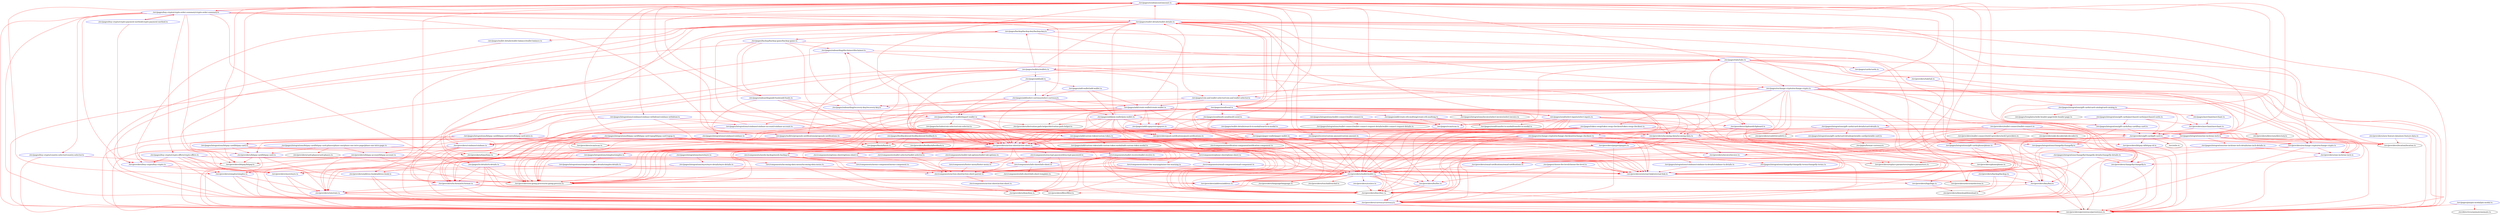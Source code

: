 digraph G {
  "./src/providers/currency/currency.ts" [ color = "blue" ];
  "./src/providers/persistence/persistence.ts";
  "./src/providers/wallet/wallet.ts" [ color = "blue" ];
  "./src/providers/on-going-process/on-going-process.ts";
  "./src/providers/bwc/bwc.ts";
  "./src/providers/rate/rate.ts" [ color = "blue" ];
  "./src/providers/tx-format/tx-format.ts" [ color = "blue" ];
  "./src/providers/key/key.ts" [ color = "blue" ];
  "./src/providers/address/address.ts" [ color = "blue" ];
  "./src/providers/fee/fee.ts" [ color = "blue" ];
  "./src/providers/touchid/touchid.ts";
  "./src/providers/language/language.ts";
  "./src/providers/filter/filter.ts";
  "./src/providers/logs/logs.ts" [ color = "blue" ];
  "./src/providers/zce/zce.ts" [ color = "blue" ];
  "./src/providers/gift-card/gift-card.ts" [ color = "blue" ];
  "./src/providers/location/location.ts";
  "./src/providers/time/time.ts";
  "./src/providers/email-notifications/email-notifications.ts" [ color = "blue" ];
  "./src/providers/bitpay-id/bitpay-id.ts" [ color = "blue" ];
  "./src/providers/invoice/invoice.ts" [ color = "blue" ];
  "./src/utils.ts";
  "./src/providers/incoming-data/incoming-data.ts" [ color = "blue" ];
  "./src/providers/external-link/external-link.ts" [ color = "blue" ];
  "./src/providers/action-sheet/action-sheet.ts" [ color = "blue" ];
  "./src/providers/paypro/paypro.ts" [ color = "blue" ];
  "./src/pages/wallet-details/wallet-details.ts" [ color = "blue" ];
  "./src/pages/send/amount/amount.ts" [ color = "blue" ];
  "./src/providers/address-book/address-book.ts" [ color = "blue" ];
  "./src/providers/exchange-crypto/exchange-crypto.ts" [ color = "blue" ];
  "./src/providers/buy-crypto/buy-crypto.ts" [ color = "blue" ];
  "./src/pages/backup/backup-key/backup-key.ts" [ color = "blue" ];
  "./src/pages/exchange-crypto/exchange-crypto.ts" [ color = "blue" ];
  "./src/pages/send/send.ts" [ color = "blue" ];
  "./src/pages/wallets/proposals-notifications/proposals-notifications.ts" [ color = "blue" ];
  "./src/pages/tx-details/tx-details.ts" [ color = "blue" ];
  "./src/pages/wallet-details/search-tx-modal/search-tx-modal.ts" [ color = "blue" ];
  "./src/pages/wallet-details/wallet-balance/wallet-balance.ts" [ color = "blue" ];
  "./src/providers/coinbase/coinbase.ts" [ color = "blue" ];
  "./src/providers/one-inch/one-inch.ts" [ color = "blue" ];
  "./src/providers/bitpay-card/bitpay-card.ts" [ color = "blue" ];
  "./src/providers/bitpay/bitpay.ts";
  "./src/providers/simplex/simplex.ts" [ color = "blue" ];
  "./src/providers/changelly/changelly.ts" [ color = "blue" ];
  "./src/providers/wyre/wyre.ts" [ color = "blue" ];
  "./src/pages/onboarding/disclaimer/disclaimer.ts" [ color = "blue" ];
  "./src/pages/tabs/tabs.ts" [ color = "blue" ];
  "./src/pages/integrations/bitpay-card/bitpay-card-intro/bitpay-card-intro.ts" [ color = "blue" ];
  "./src/providers/bitpay-account/bitpay-account.ts" [ color = "blue" ];
  "./src/providers/scan/scan.ts";
  "./src/pages/integrations/bitpay-card/bitpay-card.ts" [ color = "blue" ];
  "./src/pages/pin/pin-modal/pin-modal.ts" [ color = "blue" ];
  "./src/directives/animate/animate.ts";
  "./src/providers/replace-parameters/replace-parameters.ts";
  "./src/pages/add/create-wallet/create-wallet.ts" [ color = "blue" ];
  "./src/providers/push-notifications/push-notifications.ts" [ color = "blue" ];
  "./src/providers/derivation-path-helper/derivation-path-helper.ts";
  "./src/pages/add/copayers/copayers.ts" [ color = "blue" ];
  "./src/pages/add/create-eth-multisig/create-eth-multisig.ts" [ color = "blue" ];
  "./src/pages/integrations/bitpay-card/bitpay-card-phases/phase-one/phase-one-intro-page/phase-one-intro-page.ts" [ color = "blue" ];
  "./src/providers/card-phases/card-phases.ts";
  "./src/providers/wallet-connect/wallet-connect.ts" [ color = "blue" ];
  "./src/providers/wallet-connect/web3-providers/web3-providers.ts";
  "./src/providers/abi-decoder/abi-decoder.ts";
  "./src/pages/scan/scan.ts" [ color = "blue" ];
  "./src/providers/clipboard/clipboard.ts" [ color = "blue" ];
  "./src/pages/coin-and-wallet-selector/coin-and-wallet-selector.ts" [ color = "blue" ];
  "./src/pages/integrations/gift-cards/card-catalog/card-catalog.ts" [ color = "blue" ];
  "./src/providers/tab/tab.ts" [ color = "blue" ];
  "./src/pages/cards/cards.ts" [ color = "blue" ];
  "./src/pages/wallets/wallets.ts" [ color = "blue" ];
  "./src/pages/buy-crypto/crypto-order-summary/crypto-order-summary.ts" [ color = "blue" ];
  "./src/pages/add/select-currency/select-currency.ts" [ color = "blue" ];
  "./src/pages/buy-crypto/country-selector/country-selector.ts" [ color = "blue" ];
  "./src/pages/buy-crypto/crypto-offers/crypto-offers.ts" [ color = "blue" ];
  "./src/pages/buy-crypto/crypto-payment-method/crypto-payment-method.ts" [ color = "blue" ];
  "./src/providers/new-feature-data/new-feature-data.ts" [ color = "blue" ];
  "./src/pages/backup/backup-game/backup-game.ts" [ color = "blue" ];
  "./src/pages/onboarding/add-funds/add-funds.ts" [ color = "blue" ];
  "./src/pages/integrations/coinbase/coinbase-account/coinbase-account.ts" [ color = "blue" ];
  "./src/pages/add/add.ts" [ color = "blue" ];
  "./src/providers/electron/electron.ts";
  "./src/pages/integrations/gift-cards/phone/phone.ts" [ color = "blue" ];
  "./src/pages/integrations/bitpay-card/bitpay-card-topup/bitpay-card-topup.ts" [ color = "blue" ];
  "./src/pages/receive/custom-amount/custom-amount.ts" [ color = "blue" ];
  "./src/pages/integrations/coinbase/coinbase-withdraw/coinbase-withdraw.ts" [ color = "blue" ];
  "./src/pages/add/import-wallet/import-wallet.ts" [ color = "blue" ];
  "./src/pages/includes/coin-selector/coin-selector.ts";
  "./src/pages/add/join-wallet/join-wallet.ts" [ color = "blue" ];
  "./src/pages/onboarding/recovery-key/recovery-key.ts" [ color = "blue" ];
  "./src/pages/add/custom-token/custom-token.ts" [ color = "blue" ];
  "./src/pages/integrations/changelly/changelly.ts" [ color = "blue" ];
  "./src/pages/integrations/one-inch/one-inch.ts" [ color = "blue" ];
  "./src/pages/exchange-crypto/exchange-checkout/exchange-checkout.ts" [ color = "blue" ];
  "./src/pages/token-swap/token-swap-checkout/token-swap-checkout.ts" [ color = "blue" ];
  "./src/pages/integrations/coinbase/coinbase.ts" [ color = "blue" ];
  "./src/pages/integrations/simplex/simplex.ts" [ color = "blue" ];
  "./src/pages/integrations/invoice/select-invoice/select-invoice.ts";
  "./src/pages/paper-wallet/paper-wallet.ts" [ color = "blue" ];
  "./src/pages/send/select-inputs/select-inputs.ts" [ color = "blue" ];
  "./src/pages/send/multi-send/multi-send.ts" [ color = "blue" ];
  "./src/pages/finish/finish.ts";
  "./src/components/incoming-data-menu/incoming-data-menu.ts" [ color = "blue" ];
  "./src/components/action-sheet/action-sheet-parent.ts" [ color = "blue" ];
  "./src/components/wallet-receive/wallet-receive.ts" [ color = "blue" ];
  "./src/providers/dom/dom.ts";
  "./src/components/info-sheet/info-sheet.ts" [ color = "blue" ];
  "./src/pages/choose-fee-level/choose-fee-level.ts" [ color = "blue" ];
  "./src/pages/send/transfer-to-modal/transfer-to-modal.ts";
  "./src/pages/integrations/changelly/changelly-terms/changelly-terms.ts" [ color = "blue" ];
  "./src/components/info-sheet/info-sheet-template.ts";
  "./src/pages/integrations/gift-cards/card-details/card-details.ts" [ color = "blue" ];
  "./src/providers/confetti/confetti.ts";
  "./src/pages/integrations/gift-cards/card-details/printable-card/printable-card.ts" [ color = "blue" ];
  "./src/pages/integrations/simplex/simplex-details/simplex-details.ts" [ color = "blue" ];
  "./src/pages/integrations/changelly/changelly-details/changelly-details.ts" [ color = "blue" ];
  "./src/pages/integrations/one-inch/one-inch-details/one-inch-details.ts" [ color = "blue" ];
  "./src/providers/phone/phone.ts";
  "./src/pages/integrations/wyre/wyre.ts" [ color = "blue" ];
  "./src/pages/integrations/wyre/wyre-details/wyre-details.ts" [ color = "blue" ];
  "./src/pages/feedback/send-feedback/send-feedback.ts" [ color = "blue" ];
  "./src/providers/feedback/feedback.ts";
  "./src/components/email-component/email-component.ts" [ color = "blue" ];
  "./src/components/encrypt-password/encrypt-password.ts" [ color = "blue" ];
  "./src/components/miner-fee-warning/miner-fee-warning.ts" [ color = "blue" ];
  "./src/pages/integrations/coinbase/coinbase-tx-details/coinbase-tx-details.ts" [ color = "blue" ];
  "./src/pages/add/custom-token/add-custom-token-modal/add-custom-token-modal.ts";
  "./src/components/notification-component/notification-component.ts";
  "./src/providers/backup/backup.ts" [ color = "blue" ];
  "./src/providers/download/download.ts";
  "./src/pages/integrations/gift-cards/buy-card/buy-card.ts" [ color = "blue" ];
  "./src/providers/merchant/merchant.ts" [ color = "blue" ];
  "./src/providers/directory/directory.ts";
  "./src/pages/integrations/gift-cards/purchased-cards/purchased-cards.ts" [ color = "blue" ];
  "./src/pages/merchant/merchant.ts" [ color = "blue" ];
  "./src/pages/templates/wide-header-page/wide-header-page.ts";
  "./src/components/footer-menu/footer-menu.ts" [ color = "blue" ];
  "./src/components/memo-component/memo-component.ts" [ color = "blue" ];
  "./src/components/needs-backup/needs-backup.ts" [ color = "blue" ];
  "./src/components/options-sheet/options-sheet.ts" [ color = "blue" ];
  "./src/components/phone-sheet/phone-sheet.ts" [ color = "blue" ];
  "./src/components/wallet-selector/wallet-selector.ts" [ color = "blue" ];
  "./src/components/wallet-tab-options/wallet-tab-options.ts" [ color = "blue" ];
  "./src/pages/integrations/wallet-connect/wallet-connect.ts" [ color = "blue" ];
  "./src/pages/integrations/wallet-connect/wallet-connect-request-details/wallet-connect-request-details.ts";
  "./src/pages/add-wallet/add-wallet.ts" [ color = "blue" ];
  "./src/components/action-sheet/action-sheet.ts" [ color = "blue" ];
  "./src/pipes/format-currency.ts";
  "./src/providers/currency/currency.ts" -> "./src/providers/persistence/persistence.ts" [ color = "red" ];
  "./src/providers/wallet/wallet.ts" -> "./src/providers/persistence/persistence.ts" [ color = "red" ];
  "./src/providers/wallet/wallet.ts" -> "./src/providers/currency/currency.ts" [ color = "red" ];
  "./src/providers/wallet/wallet.ts" -> "./src/providers/on-going-process/on-going-process.ts" [ color = "red" ];
  "./src/providers/wallet/wallet.ts" -> "./src/providers/bwc/bwc.ts" [ color = "red" ];
  "./src/providers/wallet/wallet.ts" -> "./src/providers/rate/rate.ts" [ color = "red" ];
  "./src/providers/wallet/wallet.ts" -> "./src/providers/tx-format/tx-format.ts" [ color = "red" ];
  "./src/providers/wallet/wallet.ts" -> "./src/providers/key/key.ts" [ color = "red" ];
  "./src/providers/wallet/wallet.ts" -> "./src/providers/address/address.ts" [ color = "red" ];
  "./src/providers/wallet/wallet.ts" -> "./src/providers/fee/fee.ts" [ color = "red" ];
  "./src/providers/wallet/wallet.ts" -> "./src/providers/touchid/touchid.ts" [ color = "red" ];
  "./src/providers/wallet/wallet.ts" -> "./src/providers/language/language.ts" [ color = "red" ];
  "./src/providers/wallet/wallet.ts" -> "./src/providers/filter/filter.ts" [ color = "red" ];
  "./src/providers/wallet/wallet.ts" -> "./src/providers/logs/logs.ts" [ color = "red" ];
  "./src/providers/wallet/wallet.ts" -> "./src/providers/zce/zce.ts" [ color = "red" ];
  "./src/providers/gift-card/gift-card.ts" -> "./src/providers/persistence/persistence.ts" [ color = "red" ];
  "./src/providers/gift-card/gift-card.ts" -> "./src/providers/location/location.ts" [ color = "red" ];
  "./src/providers/gift-card/gift-card.ts" -> "./src/providers/time/time.ts" [ color = "red" ];
  "./src/providers/gift-card/gift-card.ts" -> "./src/providers/email-notifications/email-notifications.ts" [ color = "red" ];
  "./src/providers/gift-card/gift-card.ts" -> "./src/providers/bitpay-id/bitpay-id.ts" [ color = "red" ];
  "./src/providers/gift-card/gift-card.ts" -> "./src/providers/invoice/invoice.ts" [ color = "red" ];
  "./src/providers/gift-card/gift-card.ts" -> "./src/utils.ts" [ color = "red" ];
  "./src/providers/key/key.ts" -> "./src/providers/persistence/persistence.ts" [ color = "red" ];
  "./src/providers/key/key.ts" -> "./src/providers/bwc/bwc.ts" [ color = "red" ];
  "./src/providers/incoming-data/incoming-data.ts" -> "./src/providers/persistence/persistence.ts" [ color = "red" ];
  "./src/providers/incoming-data/incoming-data.ts" -> "./src/providers/currency/currency.ts" [ color = "red" ];
  "./src/providers/incoming-data/incoming-data.ts" -> "./src/providers/external-link/external-link.ts" [ color = "red" ];
  "./src/providers/incoming-data/incoming-data.ts" -> "./src/providers/action-sheet/action-sheet.ts" [ color = "red" ];
  "./src/providers/incoming-data/incoming-data.ts" -> "./src/providers/on-going-process/on-going-process.ts" [ color = "red" ];
  "./src/providers/incoming-data/incoming-data.ts" -> "./src/providers/bwc/bwc.ts" [ color = "red" ];
  "./src/providers/incoming-data/incoming-data.ts" -> "./src/providers/paypro/paypro.ts" [ color = "red" ];
  "./src/providers/incoming-data/incoming-data.ts" -> "./src/providers/bitpay-id/bitpay-id.ts" [ color = "red" ];
  "./src/providers/incoming-data/incoming-data.ts" -> "./src/providers/invoice/invoice.ts" [ color = "red" ];
  "./src/pages/wallet-details/wallet-details.ts" -> "./src/providers/persistence/persistence.ts" [ color = "red" ];
  "./src/pages/wallet-details/wallet-details.ts" -> "./src/providers/currency/currency.ts" [ color = "red" ];
  "./src/pages/wallet-details/wallet-details.ts" -> "./src/providers/external-link/external-link.ts" [ color = "red" ];
  "./src/pages/wallet-details/wallet-details.ts" -> "./src/providers/wallet/wallet.ts" [ color = "red" ];
  "./src/pages/wallet-details/wallet-details.ts" -> "./src/providers/gift-card/gift-card.ts" [ color = "red" ];
  "./src/pages/wallet-details/wallet-details.ts" -> "./src/pages/send/amount/amount.ts" [ color = "red" ];
  "./src/pages/wallet-details/wallet-details.ts" -> "./src/providers/address-book/address-book.ts" [ color = "red" ];
  "./src/pages/wallet-details/wallet-details.ts" -> "./src/providers/exchange-crypto/exchange-crypto.ts" [ color = "red" ];
  "./src/pages/wallet-details/wallet-details.ts" -> "./src/providers/location/location.ts" [ color = "red" ];
  "./src/pages/wallet-details/wallet-details.ts" -> "./src/providers/time/time.ts" [ color = "red" ];
  "./src/pages/wallet-details/wallet-details.ts" -> "./src/providers/buy-crypto/buy-crypto.ts" [ color = "red" ];
  "./src/pages/wallet-details/wallet-details.ts" -> "./src/pages/backup/backup-key/backup-key.ts" [ color = "red" ];
  "./src/pages/wallet-details/wallet-details.ts" -> "./src/pages/exchange-crypto/exchange-crypto.ts" [ color = "red" ];
  "./src/pages/wallet-details/wallet-details.ts" -> "./src/pages/send/send.ts" [ color = "red" ];
  "./src/pages/wallet-details/wallet-details.ts" -> "./src/pages/wallets/proposals-notifications/proposals-notifications.ts" [ color = "red" ];
  "./src/pages/wallet-details/wallet-details.ts" -> "./src/pages/tx-details/tx-details.ts" [ color = "red" ];
  "./src/pages/wallet-details/wallet-details.ts" -> "./src/pages/wallet-details/search-tx-modal/search-tx-modal.ts" [ color = "red" ];
  "./src/pages/wallet-details/wallet-details.ts" -> "./src/pages/wallet-details/wallet-balance/wallet-balance.ts" [ color = "red" ];
  "./src/providers/address-book/address-book.ts" -> "./src/providers/persistence/persistence.ts" [ color = "red" ];
  "./src/providers/address-book/address-book.ts" -> "./src/providers/currency/currency.ts" [ color = "red" ];
  "./src/providers/address-book/address-book.ts" -> "./src/providers/address/address.ts" [ color = "red" ];
  "./src/providers/coinbase/coinbase.ts" -> "./src/providers/persistence/persistence.ts" [ color = "red" ];
  "./src/providers/coinbase/coinbase.ts" -> "./src/providers/currency/currency.ts" [ color = "red" ];
  "./src/providers/coinbase/coinbase.ts" -> "./src/providers/rate/rate.ts" [ color = "red" ];
  "./src/providers/coinbase/coinbase.ts" -> "./src/providers/tx-format/tx-format.ts" [ color = "red" ];
  "./src/providers/one-inch/one-inch.ts" -> "./src/providers/persistence/persistence.ts" [ color = "red" ];
  "./src/providers/bitpay-card/bitpay-card.ts" -> "./src/providers/persistence/persistence.ts" [ color = "red" ];
  "./src/providers/bitpay-card/bitpay-card.ts" -> "./src/providers/on-going-process/on-going-process.ts" [ color = "red" ];
  "./src/providers/bitpay-card/bitpay-card.ts" -> "./src/providers/bitpay/bitpay.ts" [ color = "red" ];
  "./src/providers/simplex/simplex.ts" -> "./src/providers/persistence/persistence.ts" [ color = "red" ];
  "./src/providers/simplex/simplex.ts" -> "./src/providers/currency/currency.ts" [ color = "red" ];
  "./src/providers/simplex/simplex.ts" -> "./src/providers/rate/rate.ts" [ color = "red" ];
  "./src/providers/changelly/changelly.ts" -> "./src/providers/persistence/persistence.ts" [ color = "red" ];
  "./src/providers/wyre/wyre.ts" -> "./src/providers/persistence/persistence.ts" [ color = "red" ];
  "./src/providers/wyre/wyre.ts" -> "./src/providers/rate/rate.ts" [ color = "red" ];
  "./src/pages/onboarding/disclaimer/disclaimer.ts" -> "./src/providers/persistence/persistence.ts" [ color = "red" ];
  "./src/pages/onboarding/disclaimer/disclaimer.ts" -> "./src/providers/external-link/external-link.ts" [ color = "red" ];
  "./src/pages/onboarding/disclaimer/disclaimer.ts" -> "./src/pages/tabs/tabs.ts" [ color = "red" ];
  "./src/pages/integrations/bitpay-card/bitpay-card-intro/bitpay-card-intro.ts" -> "./src/providers/persistence/persistence.ts" [ color = "red" ];
  "./src/pages/integrations/bitpay-card/bitpay-card-intro/bitpay-card-intro.ts" -> "./src/providers/external-link/external-link.ts" [ color = "red" ];
  "./src/pages/integrations/bitpay-card/bitpay-card-intro/bitpay-card-intro.ts" -> "./src/providers/bitpay-card/bitpay-card.ts" [ color = "red" ];
  "./src/pages/integrations/bitpay-card/bitpay-card-intro/bitpay-card-intro.ts" -> "./src/providers/bitpay-account/bitpay-account.ts" [ color = "red" ];
  "./src/pages/integrations/bitpay-card/bitpay-card-intro/bitpay-card-intro.ts" -> "./src/providers/scan/scan.ts" [ color = "red" ];
  "./src/pages/integrations/bitpay-card/bitpay-card-intro/bitpay-card-intro.ts" -> "./src/pages/integrations/bitpay-card/bitpay-card.ts" [ color = "red" ];
  "./src/pages/pin/pin-modal/pin-modal.ts" -> "./src/providers/persistence/persistence.ts" [ color = "red" ];
  "./src/pages/pin/pin-modal/pin-modal.ts" -> "./src/directives/animate/animate.ts" [ color = "red" ];
  "./src/providers/bitpay-account/bitpay-account.ts" -> "./src/providers/persistence/persistence.ts" [ color = "red" ];
  "./src/providers/bitpay-account/bitpay-account.ts" -> "./src/providers/on-going-process/on-going-process.ts" [ color = "red" ];
  "./src/providers/bitpay-account/bitpay-account.ts" -> "./src/providers/replace-parameters/replace-parameters.ts" [ color = "red" ];
  "./src/providers/bitpay-account/bitpay-account.ts" -> "./src/providers/bitpay/bitpay.ts" [ color = "red" ];
  "./src/providers/bitpay-id/bitpay-id.ts" -> "./src/providers/persistence/persistence.ts" [ color = "red" ];
  "./src/providers/invoice/invoice.ts" -> "./src/providers/persistence/persistence.ts" [ color = "red" ];
  "./src/providers/invoice/invoice.ts" -> "./src/providers/email-notifications/email-notifications.ts" [ color = "red" ];
  "./src/pages/add/create-wallet/create-wallet.ts" -> "./src/providers/persistence/persistence.ts" [ color = "red" ];
  "./src/pages/add/create-wallet/create-wallet.ts" -> "./src/providers/currency/currency.ts" [ color = "red" ];
  "./src/pages/add/create-wallet/create-wallet.ts" -> "./src/providers/external-link/external-link.ts" [ color = "red" ];
  "./src/pages/add/create-wallet/create-wallet.ts" -> "./src/providers/action-sheet/action-sheet.ts" [ color = "red" ];
  "./src/pages/add/create-wallet/create-wallet.ts" -> "./src/providers/on-going-process/on-going-process.ts" [ color = "red" ];
  "./src/pages/add/create-wallet/create-wallet.ts" -> "./src/providers/wallet/wallet.ts" [ color = "red" ];
  "./src/pages/add/create-wallet/create-wallet.ts" -> "./src/providers/bwc/bwc.ts" [ color = "red" ];
  "./src/pages/add/create-wallet/create-wallet.ts" -> "./src/providers/push-notifications/push-notifications.ts" [ color = "red" ];
  "./src/pages/add/create-wallet/create-wallet.ts" -> "./src/pages/wallet-details/wallet-details.ts" [ color = "red" ];
  "./src/pages/add/create-wallet/create-wallet.ts" -> "./src/providers/derivation-path-helper/derivation-path-helper.ts" [ color = "red" ];
  "./src/pages/add/create-wallet/create-wallet.ts" -> "./src/pages/add/copayers/copayers.ts" [ color = "red" ];
  "./src/pages/add/create-wallet/create-wallet.ts" -> "./src/pages/add/create-eth-multisig/create-eth-multisig.ts" [ color = "red" ];
  "./src/pages/integrations/bitpay-card/bitpay-card-phases/phase-one/phase-one-intro-page/phase-one-intro-page.ts" -> "./src/providers/persistence/persistence.ts" [ color = "red" ];
  "./src/pages/integrations/bitpay-card/bitpay-card-phases/phase-one/phase-one-intro-page/phase-one-intro-page.ts" -> "./src/providers/external-link/external-link.ts" [ color = "red" ];
  "./src/pages/integrations/bitpay-card/bitpay-card-phases/phase-one/phase-one-intro-page/phase-one-intro-page.ts" -> "./src/providers/bitpay-card/bitpay-card.ts" [ color = "red" ];
  "./src/pages/integrations/bitpay-card/bitpay-card-phases/phase-one/phase-one-intro-page/phase-one-intro-page.ts" -> "./src/providers/bitpay-account/bitpay-account.ts" [ color = "red" ];
  "./src/pages/integrations/bitpay-card/bitpay-card-phases/phase-one/phase-one-intro-page/phase-one-intro-page.ts" -> "./src/providers/card-phases/card-phases.ts" [ color = "red" ];
  "./src/providers/wallet-connect/wallet-connect.ts" -> "./src/providers/persistence/persistence.ts" [ color = "red" ];
  "./src/providers/wallet-connect/wallet-connect.ts" -> "./src/providers/wallet/wallet.ts" [ color = "red" ];
  "./src/providers/wallet-connect/wallet-connect.ts" -> "./src/providers/bwc/bwc.ts" [ color = "red" ];
  "./src/providers/wallet-connect/wallet-connect.ts" -> "./src/providers/key/key.ts" [ color = "red" ];
  "./src/providers/wallet-connect/wallet-connect.ts" -> "./src/providers/incoming-data/incoming-data.ts" [ color = "red" ];
  "./src/providers/wallet-connect/wallet-connect.ts" -> "./src/providers/one-inch/one-inch.ts" [ color = "red" ];
  "./src/providers/wallet-connect/wallet-connect.ts" -> "./src/providers/wallet-connect/web3-providers/web3-providers.ts" [ color = "red" ];
  "./src/providers/wallet-connect/wallet-connect.ts" -> "./src/providers/abi-decoder/abi-decoder.ts" [ color = "red" ];
  "./src/pages/tabs/tabs.ts" -> "./src/providers/persistence/persistence.ts" [ color = "red" ];
  "./src/pages/tabs/tabs.ts" -> "./src/providers/action-sheet/action-sheet.ts" [ color = "red" ];
  "./src/pages/tabs/tabs.ts" -> "./src/providers/wallet/wallet.ts" [ color = "red" ];
  "./src/pages/tabs/tabs.ts" -> "./src/providers/rate/rate.ts" [ color = "red" ];
  "./src/pages/tabs/tabs.ts" -> "./src/pages/send/amount/amount.ts" [ color = "red" ];
  "./src/pages/tabs/tabs.ts" -> "./src/pages/scan/scan.ts" [ color = "red" ];
  "./src/pages/tabs/tabs.ts" -> "./src/providers/clipboard/clipboard.ts" [ color = "red" ];
  "./src/pages/tabs/tabs.ts" -> "./src/providers/location/location.ts" [ color = "red" ];
  "./src/pages/tabs/tabs.ts" -> "./src/pages/exchange-crypto/exchange-crypto.ts" [ color = "red" ];
  "./src/pages/tabs/tabs.ts" -> "./src/pages/coin-and-wallet-selector/coin-and-wallet-selector.ts" [ color = "red" ];
  "./src/pages/tabs/tabs.ts" -> "./src/pages/integrations/gift-cards/card-catalog/card-catalog.ts" [ color = "red" ];
  "./src/pages/tabs/tabs.ts" -> "./src/providers/tab/tab.ts" [ color = "red" ];
  "./src/pages/tabs/tabs.ts" -> "./src/pages/cards/cards.ts" [ color = "red" ];
  "./src/pages/tabs/tabs.ts" -> "./src/pages/wallets/wallets.ts" [ color = "red" ];
  "./src/pages/buy-crypto/crypto-order-summary/crypto-order-summary.ts" -> "./src/providers/persistence/persistence.ts" [ color = "red" ];
  "./src/pages/buy-crypto/crypto-order-summary/crypto-order-summary.ts" -> "./src/providers/currency/currency.ts" [ color = "red" ];
  "./src/pages/buy-crypto/crypto-order-summary/crypto-order-summary.ts" -> "./src/providers/action-sheet/action-sheet.ts" [ color = "red" ];
  "./src/pages/buy-crypto/crypto-order-summary/crypto-order-summary.ts" -> "./src/providers/on-going-process/on-going-process.ts" [ color = "red" ];
  "./src/pages/buy-crypto/crypto-order-summary/crypto-order-summary.ts" -> "./src/providers/wallet/wallet.ts" [ color = "red" ];
  "./src/pages/buy-crypto/crypto-order-summary/crypto-order-summary.ts" -> "./src/pages/send/amount/amount.ts" [ color = "red" ];
  "./src/pages/buy-crypto/crypto-order-summary/crypto-order-summary.ts" -> "./src/pages/wallet-details/wallet-details.ts" [ color = "red" ];
  "./src/pages/buy-crypto/crypto-order-summary/crypto-order-summary.ts" -> "./src/providers/bitpay/bitpay.ts" [ color = "red" ];
  "./src/pages/buy-crypto/crypto-order-summary/crypto-order-summary.ts" -> "./src/pages/add/select-currency/select-currency.ts" [ color = "red" ];
  "./src/pages/buy-crypto/crypto-order-summary/crypto-order-summary.ts" -> "./src/providers/buy-crypto/buy-crypto.ts" [ color = "red" ];
  "./src/pages/buy-crypto/crypto-order-summary/crypto-order-summary.ts" -> "./src/pages/coin-and-wallet-selector/coin-and-wallet-selector.ts" [ color = "red" ];
  "./src/pages/buy-crypto/crypto-order-summary/crypto-order-summary.ts" -> "./src/pages/buy-crypto/country-selector/country-selector.ts" [ color = "red" ];
  "./src/pages/buy-crypto/crypto-order-summary/crypto-order-summary.ts" -> "./src/pages/buy-crypto/crypto-offers/crypto-offers.ts" [ color = "red" ];
  "./src/pages/buy-crypto/crypto-order-summary/crypto-order-summary.ts" -> "./src/pages/buy-crypto/crypto-payment-method/crypto-payment-method.ts" [ color = "red" ];
  "./src/providers/new-feature-data/new-feature-data.ts" -> "./src/providers/persistence/persistence.ts" [ color = "red" ];
  "./src/providers/new-feature-data/new-feature-data.ts" -> "./src/providers/location/location.ts" [ color = "red" ];
  "./src/pages/backup/backup-game/backup-game.ts" -> "./src/providers/persistence/persistence.ts" [ color = "red" ];
  "./src/pages/backup/backup-game/backup-game.ts" -> "./src/providers/action-sheet/action-sheet.ts" [ color = "red" ];
  "./src/pages/backup/backup-game/backup-game.ts" -> "./src/providers/bwc/bwc.ts" [ color = "red" ];
  "./src/pages/backup/backup-game/backup-game.ts" -> "./src/providers/key/key.ts" [ color = "red" ];
  "./src/pages/backup/backup-game/backup-game.ts" -> "./src/pages/onboarding/disclaimer/disclaimer.ts" [ color = "red" ];
  "./src/pages/backup/backup-game/backup-game.ts" -> "./src/pages/onboarding/add-funds/add-funds.ts" [ color = "red" ];
  "./src/pages/cards/cards.ts" -> "./src/providers/persistence/persistence.ts" [ color = "red" ];
  "./src/pages/buy-crypto/country-selector/country-selector.ts" -> "./src/providers/persistence/persistence.ts" [ color = "red" ];
  "./src/pages/buy-crypto/country-selector/country-selector.ts" -> "./src/providers/bitpay/bitpay.ts" [ color = "red" ];
  "./src/pages/wallets/wallets.ts" -> "./src/providers/persistence/persistence.ts" [ color = "red" ];
  "./src/pages/wallets/wallets.ts" -> "./src/providers/action-sheet/action-sheet.ts" [ color = "red" ];
  "./src/pages/wallets/wallets.ts" -> "./src/pages/wallet-details/wallet-details.ts" [ color = "red" ];
  "./src/pages/wallets/wallets.ts" -> "./src/providers/coinbase/coinbase.ts" [ color = "red" ];
  "./src/pages/wallets/wallets.ts" -> "./src/pages/add/copayers/copayers.ts" [ color = "red" ];
  "./src/pages/wallets/wallets.ts" -> "./src/pages/backup/backup-key/backup-key.ts" [ color = "red" ];
  "./src/pages/wallets/wallets.ts" -> "./src/pages/integrations/coinbase/coinbase-account/coinbase-account.ts" [ color = "red" ];
  "./src/pages/wallets/wallets.ts" -> "./src/pages/add/add.ts" [ color = "red" ];
  "./src/pages/wallets/wallets.ts" -> "./src/pages/wallets/proposals-notifications/proposals-notifications.ts" [ color = "red" ];
  "./src/providers/rate/rate.ts" -> "./src/providers/currency/currency.ts" [ color = "red" ];
  "./src/providers/tx-format/tx-format.ts" -> "./src/providers/currency/currency.ts" [ color = "red" ];
  "./src/providers/tx-format/tx-format.ts" -> "./src/providers/bwc/bwc.ts" [ color = "red" ];
  "./src/providers/tx-format/tx-format.ts" -> "./src/providers/rate/rate.ts" [ color = "red" ];
  "./src/providers/tx-format/tx-format.ts" -> "./src/providers/filter/filter.ts" [ color = "red" ];
  "./src/pages/send/amount/amount.ts" -> "./src/providers/currency/currency.ts" [ color = "red" ];
  "./src/pages/send/amount/amount.ts" -> "./src/providers/rate/rate.ts" [ color = "red" ];
  "./src/pages/send/amount/amount.ts" -> "./src/providers/tx-format/tx-format.ts" [ color = "red" ];
  "./src/pages/send/amount/amount.ts" -> "./src/providers/gift-card/gift-card.ts" [ color = "red" ];
  "./src/pages/send/amount/amount.ts" -> "./src/providers/simplex/simplex.ts" [ color = "red" ];
  "./src/pages/send/amount/amount.ts" -> "./src/providers/filter/filter.ts" [ color = "red" ];
  "./src/pages/send/amount/amount.ts" -> "./src/providers/electron/electron.ts" [ color = "red" ];
  "./src/pages/send/amount/amount.ts" -> "./src/pages/buy-crypto/crypto-order-summary/crypto-order-summary.ts" [ color = "red" ];
  "./src/pages/send/amount/amount.ts" -> "./src/pages/integrations/gift-cards/phone/phone.ts" [ color = "red" ];
  "./src/pages/send/amount/amount.ts" -> "./src/pages/integrations/bitpay-card/bitpay-card-topup/bitpay-card-topup.ts" [ color = "red" ];
  "./src/pages/send/amount/amount.ts" -> "./src/pages/receive/custom-amount/custom-amount.ts" [ color = "red" ];
  "./src/pages/send/amount/amount.ts" -> "./src/pages/integrations/coinbase/coinbase-withdraw/coinbase-withdraw.ts" [ color = "red" ];
  "./src/providers/fee/fee.ts" -> "./src/providers/currency/currency.ts" [ color = "red" ];
  "./src/providers/fee/fee.ts" -> "./src/providers/bwc/bwc.ts" [ color = "red" ];
  "./src/pages/add/import-wallet/import-wallet.ts" -> "./src/providers/currency/currency.ts" [ color = "red" ];
  "./src/pages/add/import-wallet/import-wallet.ts" -> "./src/providers/action-sheet/action-sheet.ts" [ color = "red" ];
  "./src/pages/add/import-wallet/import-wallet.ts" -> "./src/providers/on-going-process/on-going-process.ts" [ color = "red" ];
  "./src/pages/add/import-wallet/import-wallet.ts" -> "./src/providers/wallet/wallet.ts" [ color = "red" ];
  "./src/pages/add/import-wallet/import-wallet.ts" -> "./src/providers/bwc/bwc.ts" [ color = "red" ];
  "./src/pages/add/import-wallet/import-wallet.ts" -> "./src/pages/scan/scan.ts" [ color = "red" ];
  "./src/pages/add/import-wallet/import-wallet.ts" -> "./src/providers/push-notifications/push-notifications.ts" [ color = "red" ];
  "./src/pages/add/import-wallet/import-wallet.ts" -> "./src/providers/derivation-path-helper/derivation-path-helper.ts" [ color = "red" ];
  "./src/pages/add/import-wallet/import-wallet.ts" -> "./src/pages/onboarding/disclaimer/disclaimer.ts" [ color = "red" ];
  "./src/pages/add/import-wallet/import-wallet.ts" -> "./src/pages/includes/coin-selector/coin-selector.ts" [ color = "red" ];
  "./src/providers/paypro/paypro.ts" -> "./src/providers/currency/currency.ts" [ color = "red" ];
  "./src/providers/paypro/paypro.ts" -> "./src/providers/on-going-process/on-going-process.ts" [ color = "red" ];
  "./src/providers/paypro/paypro.ts" -> "./src/providers/bwc/bwc.ts" [ color = "red" ];
  "./src/providers/paypro/paypro.ts" -> "./src/providers/invoice/invoice.ts" [ color = "red" ];
  "./src/providers/exchange-crypto/exchange-crypto.ts" -> "./src/providers/currency/currency.ts" [ color = "red" ];
  "./src/providers/exchange-crypto/exchange-crypto.ts" -> "./src/providers/replace-parameters/replace-parameters.ts" [ color = "red" ];
  "./src/providers/exchange-crypto/exchange-crypto.ts" -> "./src/providers/one-inch/one-inch.ts" [ color = "red" ];
  "./src/providers/exchange-crypto/exchange-crypto.ts" -> "./src/providers/changelly/changelly.ts" [ color = "red" ];
  "./src/providers/clipboard/clipboard.ts" -> "./src/providers/currency/currency.ts" [ color = "red" ];
  "./src/providers/clipboard/clipboard.ts" -> "./src/providers/incoming-data/incoming-data.ts" [ color = "red" ];
  "./src/providers/clipboard/clipboard.ts" -> "./src/providers/electron/electron.ts" [ color = "red" ];
  "./src/pages/add/select-currency/select-currency.ts" -> "./src/providers/currency/currency.ts" [ color = "red" ];
  "./src/pages/add/select-currency/select-currency.ts" -> "./src/pages/add/import-wallet/import-wallet.ts" [ color = "red" ];
  "./src/pages/add/select-currency/select-currency.ts" -> "./src/pages/add/join-wallet/join-wallet.ts" [ color = "red" ];
  "./src/pages/add/select-currency/select-currency.ts" -> "./src/pages/add/create-wallet/create-wallet.ts" [ color = "red" ];
  "./src/pages/add/select-currency/select-currency.ts" -> "./src/pages/onboarding/recovery-key/recovery-key.ts" [ color = "red" ];
  "./src/pages/add/select-currency/select-currency.ts" -> "./src/pages/add/custom-token/custom-token.ts" [ color = "red" ];
  "./src/pages/exchange-crypto/exchange-crypto.ts" -> "./src/providers/currency/currency.ts" [ color = "red" ];
  "./src/pages/exchange-crypto/exchange-crypto.ts" -> "./src/providers/external-link/external-link.ts" [ color = "red" ];
  "./src/pages/exchange-crypto/exchange-crypto.ts" -> "./src/providers/action-sheet/action-sheet.ts" [ color = "red" ];
  "./src/pages/exchange-crypto/exchange-crypto.ts" -> "./src/providers/on-going-process/on-going-process.ts" [ color = "red" ];
  "./src/pages/exchange-crypto/exchange-crypto.ts" -> "./src/providers/wallet/wallet.ts" [ color = "red" ];
  "./src/pages/exchange-crypto/exchange-crypto.ts" -> "./src/providers/tx-format/tx-format.ts" [ color = "red" ];
  "./src/pages/exchange-crypto/exchange-crypto.ts" -> "./src/pages/send/amount/amount.ts" [ color = "red" ];
  "./src/pages/exchange-crypto/exchange-crypto.ts" -> "./src/providers/replace-parameters/replace-parameters.ts" [ color = "red" ];
  "./src/pages/exchange-crypto/exchange-crypto.ts" -> "./src/providers/fee/fee.ts" [ color = "red" ];
  "./src/pages/exchange-crypto/exchange-crypto.ts" -> "./src/providers/exchange-crypto/exchange-crypto.ts" [ color = "red" ];
  "./src/pages/exchange-crypto/exchange-crypto.ts" -> "./src/providers/one-inch/one-inch.ts" [ color = "red" ];
  "./src/pages/exchange-crypto/exchange-crypto.ts" -> "./src/providers/location/location.ts" [ color = "red" ];
  "./src/pages/exchange-crypto/exchange-crypto.ts" -> "./src/providers/changelly/changelly.ts" [ color = "red" ];
  "./src/pages/exchange-crypto/exchange-crypto.ts" -> "./src/pages/coin-and-wallet-selector/coin-and-wallet-selector.ts" [ color = "red" ];
  "./src/pages/exchange-crypto/exchange-crypto.ts" -> "./src/pages/integrations/changelly/changelly.ts" [ color = "red" ];
  "./src/pages/exchange-crypto/exchange-crypto.ts" -> "./src/pages/integrations/one-inch/one-inch.ts" [ color = "red" ];
  "./src/pages/exchange-crypto/exchange-crypto.ts" -> "./src/pages/exchange-crypto/exchange-checkout/exchange-checkout.ts" [ color = "red" ];
  "./src/pages/exchange-crypto/exchange-crypto.ts" -> "./src/pages/token-swap/token-swap-checkout/token-swap-checkout.ts" [ color = "red" ];
  "./src/pages/send/send.ts" -> "./src/providers/currency/currency.ts" [ color = "red" ];
  "./src/pages/send/send.ts" -> "./src/providers/action-sheet/action-sheet.ts" [ color = "red" ];
  "./src/pages/send/send.ts" -> "./src/providers/on-going-process/on-going-process.ts" [ color = "red" ];
  "./src/pages/send/send.ts" -> "./src/pages/send/amount/amount.ts" [ color = "red" ];
  "./src/pages/send/send.ts" -> "./src/pages/scan/scan.ts" [ color = "red" ];
  "./src/pages/send/send.ts" -> "./src/providers/address/address.ts" [ color = "red" ];
  "./src/pages/send/send.ts" -> "./src/providers/incoming-data/incoming-data.ts" [ color = "red" ];
  "./src/pages/send/send.ts" -> "./src/pages/wallet-details/wallet-details.ts" [ color = "red" ];
  "./src/pages/send/send.ts" -> "./src/pages/add/import-wallet/import-wallet.ts" [ color = "red" ];
  "./src/pages/send/send.ts" -> "./src/providers/paypro/paypro.ts" [ color = "red" ];
  "./src/pages/send/send.ts" -> "./src/providers/clipboard/clipboard.ts" [ color = "red" ];
  "./src/pages/send/send.ts" -> "./src/pages/add/copayers/copayers.ts" [ color = "red" ];
  "./src/pages/send/send.ts" -> "./src/pages/integrations/coinbase/coinbase.ts" [ color = "red" ];
  "./src/pages/send/send.ts" -> "./src/pages/add/join-wallet/join-wallet.ts" [ color = "red" ];
  "./src/pages/send/send.ts" -> "./src/pages/integrations/bitpay-card/bitpay-card-intro/bitpay-card-intro.ts" [ color = "red" ];
  "./src/pages/send/send.ts" -> "./src/pages/integrations/simplex/simplex.ts" [ color = "red" ];
  "./src/pages/send/send.ts" -> "./src/pages/integrations/invoice/select-invoice/select-invoice.ts" [ color = "red" ];
  "./src/pages/send/send.ts" -> "./src/pages/paper-wallet/paper-wallet.ts" [ color = "red" ];
  "./src/pages/send/send.ts" -> "./src/pages/send/select-inputs/select-inputs.ts" [ color = "red" ];
  "./src/pages/send/send.ts" -> "./src/pages/send/multi-send/multi-send.ts" [ color = "red" ];
  "./src/pages/paper-wallet/paper-wallet.ts" -> "./src/providers/currency/currency.ts" [ color = "red" ];
  "./src/pages/paper-wallet/paper-wallet.ts" -> "./src/providers/action-sheet/action-sheet.ts" [ color = "red" ];
  "./src/pages/paper-wallet/paper-wallet.ts" -> "./src/providers/on-going-process/on-going-process.ts" [ color = "red" ];
  "./src/pages/paper-wallet/paper-wallet.ts" -> "./src/providers/wallet/wallet.ts" [ color = "red" ];
  "./src/pages/paper-wallet/paper-wallet.ts" -> "./src/providers/bwc/bwc.ts" [ color = "red" ];
  "./src/pages/paper-wallet/paper-wallet.ts" -> "./src/pages/finish/finish.ts" [ color = "red" ];
  "./src/pages/paper-wallet/paper-wallet.ts" -> "./src/providers/fee/fee.ts" [ color = "red" ];
  "./src/components/incoming-data-menu/incoming-data-menu.ts" -> "./src/providers/currency/currency.ts" [ color = "red" ];
  "./src/components/incoming-data-menu/incoming-data-menu.ts" -> "./src/components/action-sheet/action-sheet-parent.ts" [ color = "red" ];
  "./src/components/wallet-receive/wallet-receive.ts" -> "./src/providers/currency/currency.ts" [ color = "red" ];
  "./src/components/wallet-receive/wallet-receive.ts" -> "./src/providers/wallet/wallet.ts" [ color = "red" ];
  "./src/components/wallet-receive/wallet-receive.ts" -> "./src/components/action-sheet/action-sheet-parent.ts" [ color = "red" ];
  "./src/components/wallet-receive/wallet-receive.ts" -> "./src/providers/address/address.ts" [ color = "red" ];
  "./src/components/wallet-receive/wallet-receive.ts" -> "./src/providers/dom/dom.ts" [ color = "red" ];
  "./src/components/wallet-receive/wallet-receive.ts" -> "./src/components/info-sheet/info-sheet.ts" [ color = "red" ];
  "./src/pages/buy-crypto/crypto-offers/crypto-offers.ts" -> "./src/providers/currency/currency.ts" [ color = "red" ];
  "./src/pages/buy-crypto/crypto-offers/crypto-offers.ts" -> "./src/providers/external-link/external-link.ts" [ color = "red" ];
  "./src/pages/buy-crypto/crypto-offers/crypto-offers.ts" -> "./src/providers/on-going-process/on-going-process.ts" [ color = "red" ];
  "./src/pages/buy-crypto/crypto-offers/crypto-offers.ts" -> "./src/providers/wallet/wallet.ts" [ color = "red" ];
  "./src/pages/buy-crypto/crypto-offers/crypto-offers.ts" -> "./src/providers/buy-crypto/buy-crypto.ts" [ color = "red" ];
  "./src/pages/buy-crypto/crypto-offers/crypto-offers.ts" -> "./src/providers/simplex/simplex.ts" [ color = "red" ];
  "./src/pages/buy-crypto/crypto-offers/crypto-offers.ts" -> "./src/providers/wyre/wyre.ts" [ color = "red" ];
  "./src/pages/integrations/bitpay-card/bitpay-card-topup/bitpay-card-topup.ts" -> "./src/providers/currency/currency.ts" [ color = "red" ];
  "./src/pages/integrations/bitpay-card/bitpay-card-topup/bitpay-card-topup.ts" -> "./src/providers/external-link/external-link.ts" [ color = "red" ];
  "./src/pages/integrations/bitpay-card/bitpay-card-topup/bitpay-card-topup.ts" -> "./src/providers/action-sheet/action-sheet.ts" [ color = "red" ];
  "./src/pages/integrations/bitpay-card/bitpay-card-topup/bitpay-card-topup.ts" -> "./src/providers/on-going-process/on-going-process.ts" [ color = "red" ];
  "./src/pages/integrations/bitpay-card/bitpay-card-topup/bitpay-card-topup.ts" -> "./src/providers/wallet/wallet.ts" [ color = "red" ];
  "./src/pages/integrations/bitpay-card/bitpay-card-topup/bitpay-card-topup.ts" -> "./src/providers/bwc/bwc.ts" [ color = "red" ];
  "./src/pages/integrations/bitpay-card/bitpay-card-topup/bitpay-card-topup.ts" -> "./src/providers/tx-format/tx-format.ts" [ color = "red" ];
  "./src/pages/integrations/bitpay-card/bitpay-card-topup/bitpay-card-topup.ts" -> "./src/pages/finish/finish.ts" [ color = "red" ];
  "./src/pages/integrations/bitpay-card/bitpay-card-topup/bitpay-card-topup.ts" -> "./src/providers/fee/fee.ts" [ color = "red" ];
  "./src/pages/integrations/bitpay-card/bitpay-card-topup/bitpay-card-topup.ts" -> "./src/providers/coinbase/coinbase.ts" [ color = "red" ];
  "./src/pages/integrations/bitpay-card/bitpay-card-topup/bitpay-card-topup.ts" -> "./src/providers/paypro/paypro.ts" [ color = "red" ];
  "./src/pages/integrations/bitpay-card/bitpay-card-topup/bitpay-card-topup.ts" -> "./src/providers/bitpay/bitpay.ts" [ color = "red" ];
  "./src/pages/integrations/bitpay-card/bitpay-card-topup/bitpay-card-topup.ts" -> "./src/providers/bitpay-card/bitpay-card.ts" [ color = "red" ];
  "./src/pages/integrations/bitpay-card/bitpay-card-topup/bitpay-card-topup.ts" -> "./src/pages/integrations/bitpay-card/bitpay-card.ts" [ color = "red" ];
  "./src/pages/choose-fee-level/choose-fee-level.ts" -> "./src/providers/currency/currency.ts" [ color = "red" ];
  "./src/pages/choose-fee-level/choose-fee-level.ts" -> "./src/providers/external-link/external-link.ts" [ color = "red" ];
  "./src/pages/choose-fee-level/choose-fee-level.ts" -> "./src/providers/fee/fee.ts" [ color = "red" ];
  "./src/pages/receive/custom-amount/custom-amount.ts" -> "./src/providers/currency/currency.ts" [ color = "red" ];
  "./src/pages/receive/custom-amount/custom-amount.ts" -> "./src/providers/action-sheet/action-sheet.ts" [ color = "red" ];
  "./src/pages/receive/custom-amount/custom-amount.ts" -> "./src/providers/wallet/wallet.ts" [ color = "red" ];
  "./src/pages/receive/custom-amount/custom-amount.ts" -> "./src/providers/tx-format/tx-format.ts" [ color = "red" ];
  "./src/pages/send/select-inputs/select-inputs.ts" -> "./src/providers/currency/currency.ts" [ color = "red" ];
  "./src/pages/send/select-inputs/select-inputs.ts" -> "./src/providers/action-sheet/action-sheet.ts" [ color = "red" ];
  "./src/pages/send/select-inputs/select-inputs.ts" -> "./src/providers/wallet/wallet.ts" [ color = "red" ];
  "./src/pages/send/select-inputs/select-inputs.ts" -> "./src/providers/bwc/bwc.ts" [ color = "red" ];
  "./src/pages/send/select-inputs/select-inputs.ts" -> "./src/providers/tx-format/tx-format.ts" [ color = "red" ];
  "./src/pages/send/select-inputs/select-inputs.ts" -> "./src/pages/send/amount/amount.ts" [ color = "red" ];
  "./src/pages/send/select-inputs/select-inputs.ts" -> "./src/pages/scan/scan.ts" [ color = "red" ];
  "./src/pages/send/select-inputs/select-inputs.ts" -> "./src/providers/address/address.ts" [ color = "red" ];
  "./src/pages/send/select-inputs/select-inputs.ts" -> "./src/providers/incoming-data/incoming-data.ts" [ color = "red" ];
  "./src/pages/send/select-inputs/select-inputs.ts" -> "./src/pages/send/transfer-to-modal/transfer-to-modal.ts" [ color = "red" ];
  "./src/pages/exchange-crypto/exchange-checkout/exchange-checkout.ts" -> "./src/providers/currency/currency.ts" [ color = "red" ];
  "./src/pages/exchange-crypto/exchange-checkout/exchange-checkout.ts" -> "./src/providers/action-sheet/action-sheet.ts" [ color = "red" ];
  "./src/pages/exchange-crypto/exchange-checkout/exchange-checkout.ts" -> "./src/providers/on-going-process/on-going-process.ts" [ color = "red" ];
  "./src/pages/exchange-crypto/exchange-checkout/exchange-checkout.ts" -> "./src/providers/wallet/wallet.ts" [ color = "red" ];
  "./src/pages/exchange-crypto/exchange-checkout/exchange-checkout.ts" -> "./src/providers/bwc/bwc.ts" [ color = "red" ];
  "./src/pages/exchange-crypto/exchange-checkout/exchange-checkout.ts" -> "./src/providers/rate/rate.ts" [ color = "red" ];
  "./src/pages/exchange-crypto/exchange-checkout/exchange-checkout.ts" -> "./src/pages/finish/finish.ts" [ color = "red" ];
  "./src/pages/exchange-crypto/exchange-checkout/exchange-checkout.ts" -> "./src/providers/exchange-crypto/exchange-crypto.ts" [ color = "red" ];
  "./src/pages/exchange-crypto/exchange-checkout/exchange-checkout.ts" -> "./src/providers/changelly/changelly.ts" [ color = "red" ];
  "./src/pages/exchange-crypto/exchange-checkout/exchange-checkout.ts" -> "./src/pages/integrations/changelly/changelly.ts" [ color = "red" ];
  "./src/pages/exchange-crypto/exchange-checkout/exchange-checkout.ts" -> "./src/pages/integrations/changelly/changelly-terms/changelly-terms.ts" [ color = "red" ];
  "./src/pages/token-swap/token-swap-checkout/token-swap-checkout.ts" -> "./src/providers/currency/currency.ts" [ color = "red" ];
  "./src/pages/token-swap/token-swap-checkout/token-swap-checkout.ts" -> "./src/providers/action-sheet/action-sheet.ts" [ color = "red" ];
  "./src/pages/token-swap/token-swap-checkout/token-swap-checkout.ts" -> "./src/providers/on-going-process/on-going-process.ts" [ color = "red" ];
  "./src/pages/token-swap/token-swap-checkout/token-swap-checkout.ts" -> "./src/providers/wallet/wallet.ts" [ color = "red" ];
  "./src/pages/token-swap/token-swap-checkout/token-swap-checkout.ts" -> "./src/providers/bwc/bwc.ts" [ color = "red" ];
  "./src/pages/token-swap/token-swap-checkout/token-swap-checkout.ts" -> "./src/providers/rate/rate.ts" [ color = "red" ];
  "./src/pages/token-swap/token-swap-checkout/token-swap-checkout.ts" -> "./src/pages/finish/finish.ts" [ color = "red" ];
  "./src/pages/token-swap/token-swap-checkout/token-swap-checkout.ts" -> "./src/providers/one-inch/one-inch.ts" [ color = "red" ];
  "./src/pages/token-swap/token-swap-checkout/token-swap-checkout.ts" -> "./src/pages/integrations/one-inch/one-inch.ts" [ color = "red" ];
  "./src/pages/tx-details/tx-details.ts" -> "./src/providers/currency/currency.ts" [ color = "red" ];
  "./src/pages/tx-details/tx-details.ts" -> "./src/providers/external-link/external-link.ts" [ color = "red" ];
  "./src/pages/tx-details/tx-details.ts" -> "./src/providers/on-going-process/on-going-process.ts" [ color = "red" ];
  "./src/pages/tx-details/tx-details.ts" -> "./src/providers/wallet/wallet.ts" [ color = "red" ];
  "./src/pages/tx-details/tx-details.ts" -> "./src/providers/rate/rate.ts" [ color = "red" ];
  "./src/pages/tx-details/tx-details.ts" -> "./src/providers/tx-format/tx-format.ts" [ color = "red" ];
  "./src/pages/tx-details/tx-details.ts" -> "./src/providers/filter/filter.ts" [ color = "red" ];
  "./src/pages/wallet-details/wallet-balance/wallet-balance.ts" -> "./src/providers/currency/currency.ts" [ color = "red" ];
  "./src/components/info-sheet/info-sheet.ts" -> "./src/providers/external-link/external-link.ts" [ color = "red" ];
  "./src/components/info-sheet/info-sheet.ts" -> "./src/components/action-sheet/action-sheet-parent.ts" [ color = "red" ];
  "./src/components/info-sheet/info-sheet.ts" -> "./src/components/info-sheet/info-sheet-template.ts" [ color = "red" ];
  "./src/pages/integrations/coinbase/coinbase.ts" -> "./src/providers/external-link/external-link.ts" [ color = "red" ];
  "./src/pages/integrations/coinbase/coinbase.ts" -> "./src/providers/on-going-process/on-going-process.ts" [ color = "red" ];
  "./src/pages/integrations/coinbase/coinbase.ts" -> "./src/providers/coinbase/coinbase.ts" [ color = "red" ];
  "./src/pages/add/join-wallet/join-wallet.ts" -> "./src/providers/external-link/external-link.ts" [ color = "red" ];
  "./src/pages/add/join-wallet/join-wallet.ts" -> "./src/providers/action-sheet/action-sheet.ts" [ color = "red" ];
  "./src/pages/add/join-wallet/join-wallet.ts" -> "./src/providers/on-going-process/on-going-process.ts" [ color = "red" ];
  "./src/pages/add/join-wallet/join-wallet.ts" -> "./src/providers/wallet/wallet.ts" [ color = "red" ];
  "./src/pages/add/join-wallet/join-wallet.ts" -> "./src/providers/bwc/bwc.ts" [ color = "red" ];
  "./src/pages/add/join-wallet/join-wallet.ts" -> "./src/pages/scan/scan.ts" [ color = "red" ];
  "./src/pages/add/join-wallet/join-wallet.ts" -> "./src/providers/push-notifications/push-notifications.ts" [ color = "red" ];
  "./src/pages/add/join-wallet/join-wallet.ts" -> "./src/pages/wallet-details/wallet-details.ts" [ color = "red" ];
  "./src/pages/add/join-wallet/join-wallet.ts" -> "./src/providers/derivation-path-helper/derivation-path-helper.ts" [ color = "red" ];
  "./src/pages/add/join-wallet/join-wallet.ts" -> "./src/providers/clipboard/clipboard.ts" [ color = "red" ];
  "./src/pages/add/join-wallet/join-wallet.ts" -> "./src/pages/add/copayers/copayers.ts" [ color = "red" ];
  "./src/pages/integrations/gift-cards/card-details/card-details.ts" -> "./src/providers/external-link/external-link.ts" [ color = "red" ];
  "./src/pages/integrations/gift-cards/card-details/card-details.ts" -> "./src/providers/action-sheet/action-sheet.ts" [ color = "red" ];
  "./src/pages/integrations/gift-cards/card-details/card-details.ts" -> "./src/providers/gift-card/gift-card.ts" [ color = "red" ];
  "./src/pages/integrations/gift-cards/card-details/card-details.ts" -> "./src/providers/confetti/confetti.ts" [ color = "red" ];
  "./src/pages/integrations/gift-cards/card-details/card-details.ts" -> "./src/pages/integrations/gift-cards/card-details/printable-card/printable-card.ts" [ color = "red" ];
  "./src/pages/integrations/simplex/simplex.ts" -> "./src/providers/external-link/external-link.ts" [ color = "red" ];
  "./src/pages/integrations/simplex/simplex.ts" -> "./src/providers/simplex/simplex.ts" [ color = "red" ];
  "./src/pages/integrations/simplex/simplex.ts" -> "./src/pages/integrations/simplex/simplex-details/simplex-details.ts" [ color = "red" ];
  "./src/pages/integrations/changelly/changelly.ts" -> "./src/providers/external-link/external-link.ts" [ color = "red" ];
  "./src/pages/integrations/changelly/changelly.ts" -> "./src/providers/changelly/changelly.ts" [ color = "red" ];
  "./src/pages/integrations/changelly/changelly.ts" -> "./src/pages/integrations/changelly/changelly-details/changelly-details.ts" [ color = "red" ];
  "./src/pages/integrations/one-inch/one-inch.ts" -> "./src/providers/external-link/external-link.ts" [ color = "red" ];
  "./src/pages/integrations/one-inch/one-inch.ts" -> "./src/providers/action-sheet/action-sheet.ts" [ color = "red" ];
  "./src/pages/integrations/one-inch/one-inch.ts" -> "./src/providers/exchange-crypto/exchange-crypto.ts" [ color = "red" ];
  "./src/pages/integrations/one-inch/one-inch.ts" -> "./src/providers/one-inch/one-inch.ts" [ color = "red" ];
  "./src/pages/integrations/one-inch/one-inch.ts" -> "./src/providers/location/location.ts" [ color = "red" ];
  "./src/pages/integrations/one-inch/one-inch.ts" -> "./src/pages/integrations/one-inch/one-inch-details/one-inch-details.ts" [ color = "red" ];
  "./src/pages/integrations/bitpay-card/bitpay-card.ts" -> "./src/providers/external-link/external-link.ts" [ color = "red" ];
  "./src/pages/integrations/bitpay-card/bitpay-card.ts" -> "./src/pages/send/amount/amount.ts" [ color = "red" ];
  "./src/pages/integrations/bitpay-card/bitpay-card.ts" -> "./src/providers/bitpay/bitpay.ts" [ color = "red" ];
  "./src/pages/integrations/bitpay-card/bitpay-card.ts" -> "./src/providers/bitpay-card/bitpay-card.ts" [ color = "red" ];
  "./src/pages/integrations/bitpay-card/bitpay-card.ts" -> "./src/providers/time/time.ts" [ color = "red" ];
  "./src/pages/integrations/gift-cards/phone/phone.ts" -> "./src/providers/external-link/external-link.ts" [ color = "red" ];
  "./src/pages/integrations/gift-cards/phone/phone.ts" -> "./src/providers/phone/phone.ts" [ color = "red" ];
  "./src/pages/integrations/wyre/wyre.ts" -> "./src/providers/external-link/external-link.ts" [ color = "red" ];
  "./src/pages/integrations/wyre/wyre.ts" -> "./src/providers/wyre/wyre.ts" [ color = "red" ];
  "./src/pages/integrations/wyre/wyre.ts" -> "./src/pages/integrations/wyre/wyre-details/wyre-details.ts" [ color = "red" ];
  "./src/pages/feedback/send-feedback/send-feedback.ts" -> "./src/providers/external-link/external-link.ts" [ color = "red" ];
  "./src/pages/feedback/send-feedback/send-feedback.ts" -> "./src/providers/action-sheet/action-sheet.ts" [ color = "red" ];
  "./src/pages/feedback/send-feedback/send-feedback.ts" -> "./src/providers/on-going-process/on-going-process.ts" [ color = "red" ];
  "./src/pages/feedback/send-feedback/send-feedback.ts" -> "./src/pages/finish/finish.ts" [ color = "red" ];
  "./src/pages/feedback/send-feedback/send-feedback.ts" -> "./src/providers/feedback/feedback.ts" [ color = "red" ];
  "./src/components/email-component/email-component.ts" -> "./src/providers/external-link/external-link.ts" [ color = "red" ];
  "./src/components/email-component/email-component.ts" -> "./src/components/action-sheet/action-sheet-parent.ts" [ color = "red" ];
  "./src/components/encrypt-password/encrypt-password.ts" -> "./src/providers/external-link/external-link.ts" [ color = "red" ];
  "./src/components/encrypt-password/encrypt-password.ts" -> "./src/components/action-sheet/action-sheet-parent.ts" [ color = "red" ];
  "./src/components/encrypt-password/encrypt-password.ts" -> "./src/providers/dom/dom.ts" [ color = "red" ];
  "./src/components/encrypt-password/encrypt-password.ts" -> "./src/components/info-sheet/info-sheet.ts" [ color = "red" ];
  "./src/components/miner-fee-warning/miner-fee-warning.ts" -> "./src/providers/external-link/external-link.ts" [ color = "red" ];
  "./src/components/miner-fee-warning/miner-fee-warning.ts" -> "./src/components/action-sheet/action-sheet-parent.ts" [ color = "red" ];
  "./src/pages/integrations/coinbase/coinbase-tx-details/coinbase-tx-details.ts" -> "./src/providers/external-link/external-link.ts" [ color = "red" ];
  "./src/pages/integrations/simplex/simplex-details/simplex-details.ts" -> "./src/providers/external-link/external-link.ts" [ color = "red" ];
  "./src/pages/integrations/simplex/simplex-details/simplex-details.ts" -> "./src/providers/simplex/simplex.ts" [ color = "red" ];
  "./src/pages/integrations/changelly/changelly-details/changelly-details.ts" -> "./src/providers/external-link/external-link.ts" [ color = "red" ];
  "./src/pages/integrations/changelly/changelly-details/changelly-details.ts" -> "./src/providers/changelly/changelly.ts" [ color = "red" ];
  "./src/pages/integrations/changelly/changelly-terms/changelly-terms.ts" -> "./src/providers/external-link/external-link.ts" [ color = "red" ];
  "./src/pages/integrations/one-inch/one-inch-details/one-inch-details.ts" -> "./src/providers/external-link/external-link.ts" [ color = "red" ];
  "./src/pages/integrations/one-inch/one-inch-details/one-inch-details.ts" -> "./src/providers/one-inch/one-inch.ts" [ color = "red" ];
  "./src/pages/integrations/wyre/wyre-details/wyre-details.ts" -> "./src/providers/external-link/external-link.ts" [ color = "red" ];
  "./src/pages/integrations/wyre/wyre-details/wyre-details.ts" -> "./src/providers/wyre/wyre.ts" [ color = "red" ];
  "./src/pages/backup/backup-key/backup-key.ts" -> "./src/providers/action-sheet/action-sheet.ts" [ color = "red" ];
  "./src/pages/backup/backup-key/backup-key.ts" -> "./src/providers/key/key.ts" [ color = "red" ];
  "./src/pages/backup/backup-key/backup-key.ts" -> "./src/providers/logs/logs.ts" [ color = "red" ];
  "./src/pages/backup/backup-key/backup-key.ts" -> "./src/pages/backup/backup-game/backup-game.ts" [ color = "red" ];
  "./src/pages/onboarding/recovery-key/recovery-key.ts" -> "./src/providers/action-sheet/action-sheet.ts" [ color = "red" ];
  "./src/pages/onboarding/recovery-key/recovery-key.ts" -> "./src/pages/backup/backup-key/backup-key.ts" [ color = "red" ];
  "./src/pages/onboarding/recovery-key/recovery-key.ts" -> "./src/pages/onboarding/disclaimer/disclaimer.ts" [ color = "red" ];
  "./src/pages/integrations/coinbase/coinbase-account/coinbase-account.ts" -> "./src/providers/action-sheet/action-sheet.ts" [ color = "red" ];
  "./src/pages/integrations/coinbase/coinbase-account/coinbase-account.ts" -> "./src/providers/on-going-process/on-going-process.ts" [ color = "red" ];
  "./src/pages/integrations/coinbase/coinbase-account/coinbase-account.ts" -> "./src/pages/send/amount/amount.ts" [ color = "red" ];
  "./src/pages/integrations/coinbase/coinbase-account/coinbase-account.ts" -> "./src/providers/incoming-data/incoming-data.ts" [ color = "red" ];
  "./src/pages/integrations/coinbase/coinbase-account/coinbase-account.ts" -> "./src/providers/coinbase/coinbase.ts" [ color = "red" ];
  "./src/pages/integrations/coinbase/coinbase-account/coinbase-account.ts" -> "./src/pages/integrations/coinbase/coinbase-tx-details/coinbase-tx-details.ts" [ color = "red" ];
  "./src/pages/onboarding/add-funds/add-funds.ts" -> "./src/providers/action-sheet/action-sheet.ts" [ color = "red" ];
  "./src/pages/onboarding/add-funds/add-funds.ts" -> "./src/pages/send/amount/amount.ts" [ color = "red" ];
  "./src/pages/onboarding/add-funds/add-funds.ts" -> "./src/pages/add/import-wallet/import-wallet.ts" [ color = "red" ];
  "./src/pages/onboarding/add-funds/add-funds.ts" -> "./src/pages/integrations/coinbase/coinbase.ts" [ color = "red" ];
  "./src/pages/onboarding/add-funds/add-funds.ts" -> "./src/pages/onboarding/recovery-key/recovery-key.ts" [ color = "red" ];
  "./src/pages/add/custom-token/custom-token.ts" -> "./src/providers/action-sheet/action-sheet.ts" [ color = "red" ];
  "./src/pages/add/custom-token/custom-token.ts" -> "./src/providers/wallet/wallet.ts" [ color = "red" ];
  "./src/pages/add/custom-token/custom-token.ts" -> "./src/pages/add/custom-token/add-custom-token-modal/add-custom-token-modal.ts" [ color = "red" ];
  "./src/pages/send/multi-send/multi-send.ts" -> "./src/providers/action-sheet/action-sheet.ts" [ color = "red" ];
  "./src/pages/send/multi-send/multi-send.ts" -> "./src/providers/bwc/bwc.ts" [ color = "red" ];
  "./src/pages/send/multi-send/multi-send.ts" -> "./src/providers/tx-format/tx-format.ts" [ color = "red" ];
  "./src/pages/send/multi-send/multi-send.ts" -> "./src/pages/send/amount/amount.ts" [ color = "red" ];
  "./src/pages/send/multi-send/multi-send.ts" -> "./src/pages/scan/scan.ts" [ color = "red" ];
  "./src/pages/send/multi-send/multi-send.ts" -> "./src/providers/address/address.ts" [ color = "red" ];
  "./src/pages/send/multi-send/multi-send.ts" -> "./src/providers/incoming-data/incoming-data.ts" [ color = "red" ];
  "./src/pages/send/multi-send/multi-send.ts" -> "./src/pages/send/transfer-to-modal/transfer-to-modal.ts" [ color = "red" ];
  "./src/pages/add/copayers/copayers.ts" -> "./src/providers/on-going-process/on-going-process.ts" [ color = "red" ];
  "./src/pages/add/copayers/copayers.ts" -> "./src/providers/key/key.ts" [ color = "red" ];
  "./src/pages/add/copayers/copayers.ts" -> "./src/providers/push-notifications/push-notifications.ts" [ color = "red" ];
  "./src/pages/wallets/proposals-notifications/proposals-notifications.ts" -> "./src/providers/on-going-process/on-going-process.ts" [ color = "red" ];
  "./src/pages/wallets/proposals-notifications/proposals-notifications.ts" -> "./src/providers/wallet/wallet.ts" [ color = "red" ];
  "./src/pages/wallets/proposals-notifications/proposals-notifications.ts" -> "./src/providers/replace-parameters/replace-parameters.ts" [ color = "red" ];
  "./src/pages/wallets/proposals-notifications/proposals-notifications.ts" -> "./src/pages/finish/finish.ts" [ color = "red" ];
  "./src/pages/wallets/proposals-notifications/proposals-notifications.ts" -> "./src/providers/address-book/address-book.ts" [ color = "red" ];
  "./src/pages/integrations/coinbase/coinbase-withdraw/coinbase-withdraw.ts" -> "./src/providers/on-going-process/on-going-process.ts" [ color = "red" ];
  "./src/pages/integrations/coinbase/coinbase-withdraw/coinbase-withdraw.ts" -> "./src/providers/wallet/wallet.ts" [ color = "red" ];
  "./src/pages/integrations/coinbase/coinbase-withdraw/coinbase-withdraw.ts" -> "./src/pages/finish/finish.ts" [ color = "red" ];
  "./src/pages/integrations/coinbase/coinbase-withdraw/coinbase-withdraw.ts" -> "./src/providers/coinbase/coinbase.ts" [ color = "red" ];
  "./src/pages/integrations/coinbase/coinbase-withdraw/coinbase-withdraw.ts" -> "./src/pages/integrations/coinbase/coinbase-account/coinbase-account.ts" [ color = "red" ];
  "./src/providers/email-notifications/email-notifications.ts" -> "./src/providers/wallet/wallet.ts" [ color = "red" ];
  "./src/pages/add/create-eth-multisig/create-eth-multisig.ts" -> "./src/providers/wallet/wallet.ts" [ color = "red" ];
  "./src/pages/add/create-eth-multisig/create-eth-multisig.ts" -> "./src/pages/scan/scan.ts" [ color = "red" ];
  "./src/pages/add/create-eth-multisig/create-eth-multisig.ts" -> "./src/providers/address/address.ts" [ color = "red" ];
  "./src/pages/add/create-eth-multisig/create-eth-multisig.ts" -> "./src/providers/incoming-data/incoming-data.ts" [ color = "red" ];
  "./src/providers/address/address.ts" -> "./src/providers/bwc/bwc.ts" [ color = "red" ];
  "./src/providers/push-notifications/push-notifications.ts" -> "./src/providers/bwc/bwc.ts" [ color = "red" ];
  "./src/providers/push-notifications/push-notifications.ts" -> "./src/components/notification-component/notification-component.ts" [ color = "red" ];
  "./src/providers/zce/zce.ts" -> "./src/providers/bwc/bwc.ts" [ color = "red" ];
  "./src/providers/backup/backup.ts" -> "./src/providers/bwc/bwc.ts" [ color = "red" ];
  "./src/providers/backup/backup.ts" -> "./src/providers/key/key.ts" [ color = "red" ];
  "./src/providers/backup/backup.ts" -> "./src/providers/download/download.ts" [ color = "red" ];
  "./src/pages/integrations/gift-cards/buy-card/buy-card.ts" -> "./src/providers/gift-card/gift-card.ts" [ color = "red" ];
  "./src/pages/integrations/gift-cards/buy-card/buy-card.ts" -> "./src/pages/send/amount/amount.ts" [ color = "red" ];
  "./src/pages/integrations/gift-cards/buy-card/buy-card.ts" -> "./src/pages/integrations/gift-cards/phone/phone.ts" [ color = "red" ];
  "./src/providers/merchant/merchant.ts" -> "./src/providers/gift-card/gift-card.ts" [ color = "red" ];
  "./src/providers/merchant/merchant.ts" -> "./src/providers/directory/directory.ts" [ color = "red" ];
  "./src/pages/integrations/gift-cards/purchased-cards/purchased-cards.ts" -> "./src/providers/gift-card/gift-card.ts" [ color = "red" ];
  "./src/pages/integrations/gift-cards/purchased-cards/purchased-cards.ts" -> "./src/pages/integrations/gift-cards/buy-card/buy-card.ts" [ color = "red" ];
  "./src/pages/integrations/gift-cards/purchased-cards/purchased-cards.ts" -> "./src/providers/merchant/merchant.ts" [ color = "red" ];
  "./src/pages/integrations/gift-cards/purchased-cards/purchased-cards.ts" -> "./src/pages/integrations/gift-cards/card-details/card-details.ts" [ color = "red" ];
  "./src/pages/integrations/gift-cards/card-catalog/card-catalog.ts" -> "./src/providers/gift-card/gift-card.ts" [ color = "red" ];
  "./src/pages/integrations/gift-cards/card-catalog/card-catalog.ts" -> "./src/pages/integrations/gift-cards/buy-card/buy-card.ts" [ color = "red" ];
  "./src/pages/integrations/gift-cards/card-catalog/card-catalog.ts" -> "./src/providers/merchant/merchant.ts" [ color = "red" ];
  "./src/pages/integrations/gift-cards/card-catalog/card-catalog.ts" -> "./src/pages/merchant/merchant.ts" [ color = "red" ];
  "./src/pages/integrations/gift-cards/card-catalog/card-catalog.ts" -> "./src/pages/templates/wide-header-page/wide-header-page.ts" [ color = "red" ];
  "./src/providers/tab/tab.ts" -> "./src/providers/gift-card/gift-card.ts" [ color = "red" ];
  "./src/pages/wallet-details/search-tx-modal/search-tx-modal.ts" -> "./src/providers/gift-card/gift-card.ts" [ color = "red" ];
  "./src/pages/wallet-details/search-tx-modal/search-tx-modal.ts" -> "./src/providers/time/time.ts" [ color = "red" ];
  "./src/components/footer-menu/footer-menu.ts" -> "./src/components/action-sheet/action-sheet-parent.ts" [ color = "red" ];
  "./src/components/memo-component/memo-component.ts" -> "./src/components/action-sheet/action-sheet-parent.ts" [ color = "red" ];
  "./src/components/needs-backup/needs-backup.ts" -> "./src/components/action-sheet/action-sheet-parent.ts" [ color = "red" ];
  "./src/components/needs-backup/needs-backup.ts" -> "./src/providers/dom/dom.ts" [ color = "red" ];
  "./src/components/needs-backup/needs-backup.ts" -> "./src/components/info-sheet/info-sheet.ts" [ color = "red" ];
  "./src/components/options-sheet/options-sheet.ts" -> "./src/components/action-sheet/action-sheet-parent.ts" [ color = "red" ];
  "./src/components/phone-sheet/phone-sheet.ts" -> "./src/components/action-sheet/action-sheet-parent.ts" [ color = "red" ];
  "./src/components/phone-sheet/phone-sheet.ts" -> "./src/providers/phone/phone.ts" [ color = "red" ];
  "./src/components/wallet-selector/wallet-selector.ts" -> "./src/components/action-sheet/action-sheet-parent.ts" [ color = "red" ];
  "./src/components/wallet-tab-options/wallet-tab-options.ts" -> "./src/components/action-sheet/action-sheet-parent.ts" [ color = "red" ];
  "./src/pages/integrations/wallet-connect/wallet-connect.ts" -> "./src/pages/scan/scan.ts" [ color = "red" ];
  "./src/pages/integrations/wallet-connect/wallet-connect.ts" -> "./src/pages/integrations/wallet-connect/wallet-connect-request-details/wallet-connect-request-details.ts" [ color = "red" ];
  "./src/pages/scan/scan.ts" -> "./src/providers/incoming-data/incoming-data.ts" [ color = "red" ];
  "./src/pages/scan/scan.ts" -> "./src/providers/scan/scan.ts" [ color = "red" ];
  "./src/pages/add/add.ts" -> "./src/pages/add/import-wallet/import-wallet.ts" [ color = "red" ];
  "./src/pages/add/add.ts" -> "./src/pages/add/select-currency/select-currency.ts" [ color = "red" ];
  "./src/pages/add/add.ts" -> "./src/pages/add-wallet/add-wallet.ts" [ color = "red" ];
  "./src/providers/action-sheet/action-sheet.ts" -> "./src/providers/dom/dom.ts" [ color = "red" ];
  "./src/providers/action-sheet/action-sheet.ts" -> "./src/components/info-sheet/info-sheet.ts" [ color = "red" ];
  "./src/providers/action-sheet/action-sheet.ts" -> "./src/components/email-component/email-component.ts" [ color = "red" ];
  "./src/providers/action-sheet/action-sheet.ts" -> "./src/components/encrypt-password/encrypt-password.ts" [ color = "red" ];
  "./src/providers/action-sheet/action-sheet.ts" -> "./src/components/footer-menu/footer-menu.ts" [ color = "red" ];
  "./src/providers/action-sheet/action-sheet.ts" -> "./src/components/incoming-data-menu/incoming-data-menu.ts" [ color = "red" ];
  "./src/providers/action-sheet/action-sheet.ts" -> "./src/components/memo-component/memo-component.ts" [ color = "red" ];
  "./src/providers/action-sheet/action-sheet.ts" -> "./src/components/miner-fee-warning/miner-fee-warning.ts" [ color = "red" ];
  "./src/providers/action-sheet/action-sheet.ts" -> "./src/components/needs-backup/needs-backup.ts" [ color = "red" ];
  "./src/providers/action-sheet/action-sheet.ts" -> "./src/components/options-sheet/options-sheet.ts" [ color = "red" ];
  "./src/providers/action-sheet/action-sheet.ts" -> "./src/components/phone-sheet/phone-sheet.ts" [ color = "red" ];
  "./src/providers/action-sheet/action-sheet.ts" -> "./src/components/wallet-receive/wallet-receive.ts" [ color = "red" ];
  "./src/providers/action-sheet/action-sheet.ts" -> "./src/components/wallet-selector/wallet-selector.ts" [ color = "red" ];
  "./src/providers/action-sheet/action-sheet.ts" -> "./src/components/wallet-tab-options/wallet-tab-options.ts" [ color = "red" ];
  "./src/components/action-sheet/action-sheet.ts" -> "./src/providers/dom/dom.ts" [ color = "red" ];
  "./src/pages/add-wallet/add-wallet.ts" -> "./src/pages/add/select-currency/select-currency.ts" [ color = "red" ];
  "./src/pages/add-wallet/add-wallet.ts" -> "./src/pages/add/join-wallet/join-wallet.ts" [ color = "red" ];
  "./src/pages/add-wallet/add-wallet.ts" -> "./src/pages/add/create-wallet/create-wallet.ts" [ color = "red" ];
  "./src/pages/buy-crypto/crypto-payment-method/crypto-payment-method.ts" -> "./src/providers/buy-crypto/buy-crypto.ts" [ color = "red" ];
  "./src/pages/buy-crypto/crypto-payment-method/crypto-payment-method.ts" -> "./src/pages/buy-crypto/crypto-order-summary/crypto-order-summary.ts" [ color = "red" ];
  "./src/providers/buy-crypto/buy-crypto.ts" -> "./src/providers/simplex/simplex.ts" [ color = "red" ];
  "./src/providers/buy-crypto/buy-crypto.ts" -> "./src/providers/wyre/wyre.ts" [ color = "red" ];
  "./src/providers/external-link/external-link.ts" -> "./src/providers/electron/electron.ts" [ color = "red" ];
  "./src/pages/merchant/merchant.ts" -> "./src/providers/merchant/merchant.ts" [ color = "red" ];
  "./src/pages/coin-and-wallet-selector/coin-and-wallet-selector.ts" -> "./src/pages/add/create-wallet/create-wallet.ts" [ color = "red" ];
  "./src/pages/coin-and-wallet-selector/coin-and-wallet-selector.ts" -> "./src/pages/onboarding/recovery-key/recovery-key.ts" [ color = "red" ];
  "./src/pages/coin-and-wallet-selector/coin-and-wallet-selector.ts" -> "./src/pages/send/send.ts" [ color = "red" ];
  "./src/pages/integrations/gift-cards/card-details/printable-card/printable-card.ts" -> "./src/pipes/format-currency.ts" [ color = "red" ];
  "./src/providers/logs/logs.ts" -> "./src/providers/download/download.ts" [ color = "red" ];
  "./src/components/action-sheet/action-sheet-parent.ts" -> "./src/components/action-sheet/action-sheet.ts" [ color = "red" ];
}
